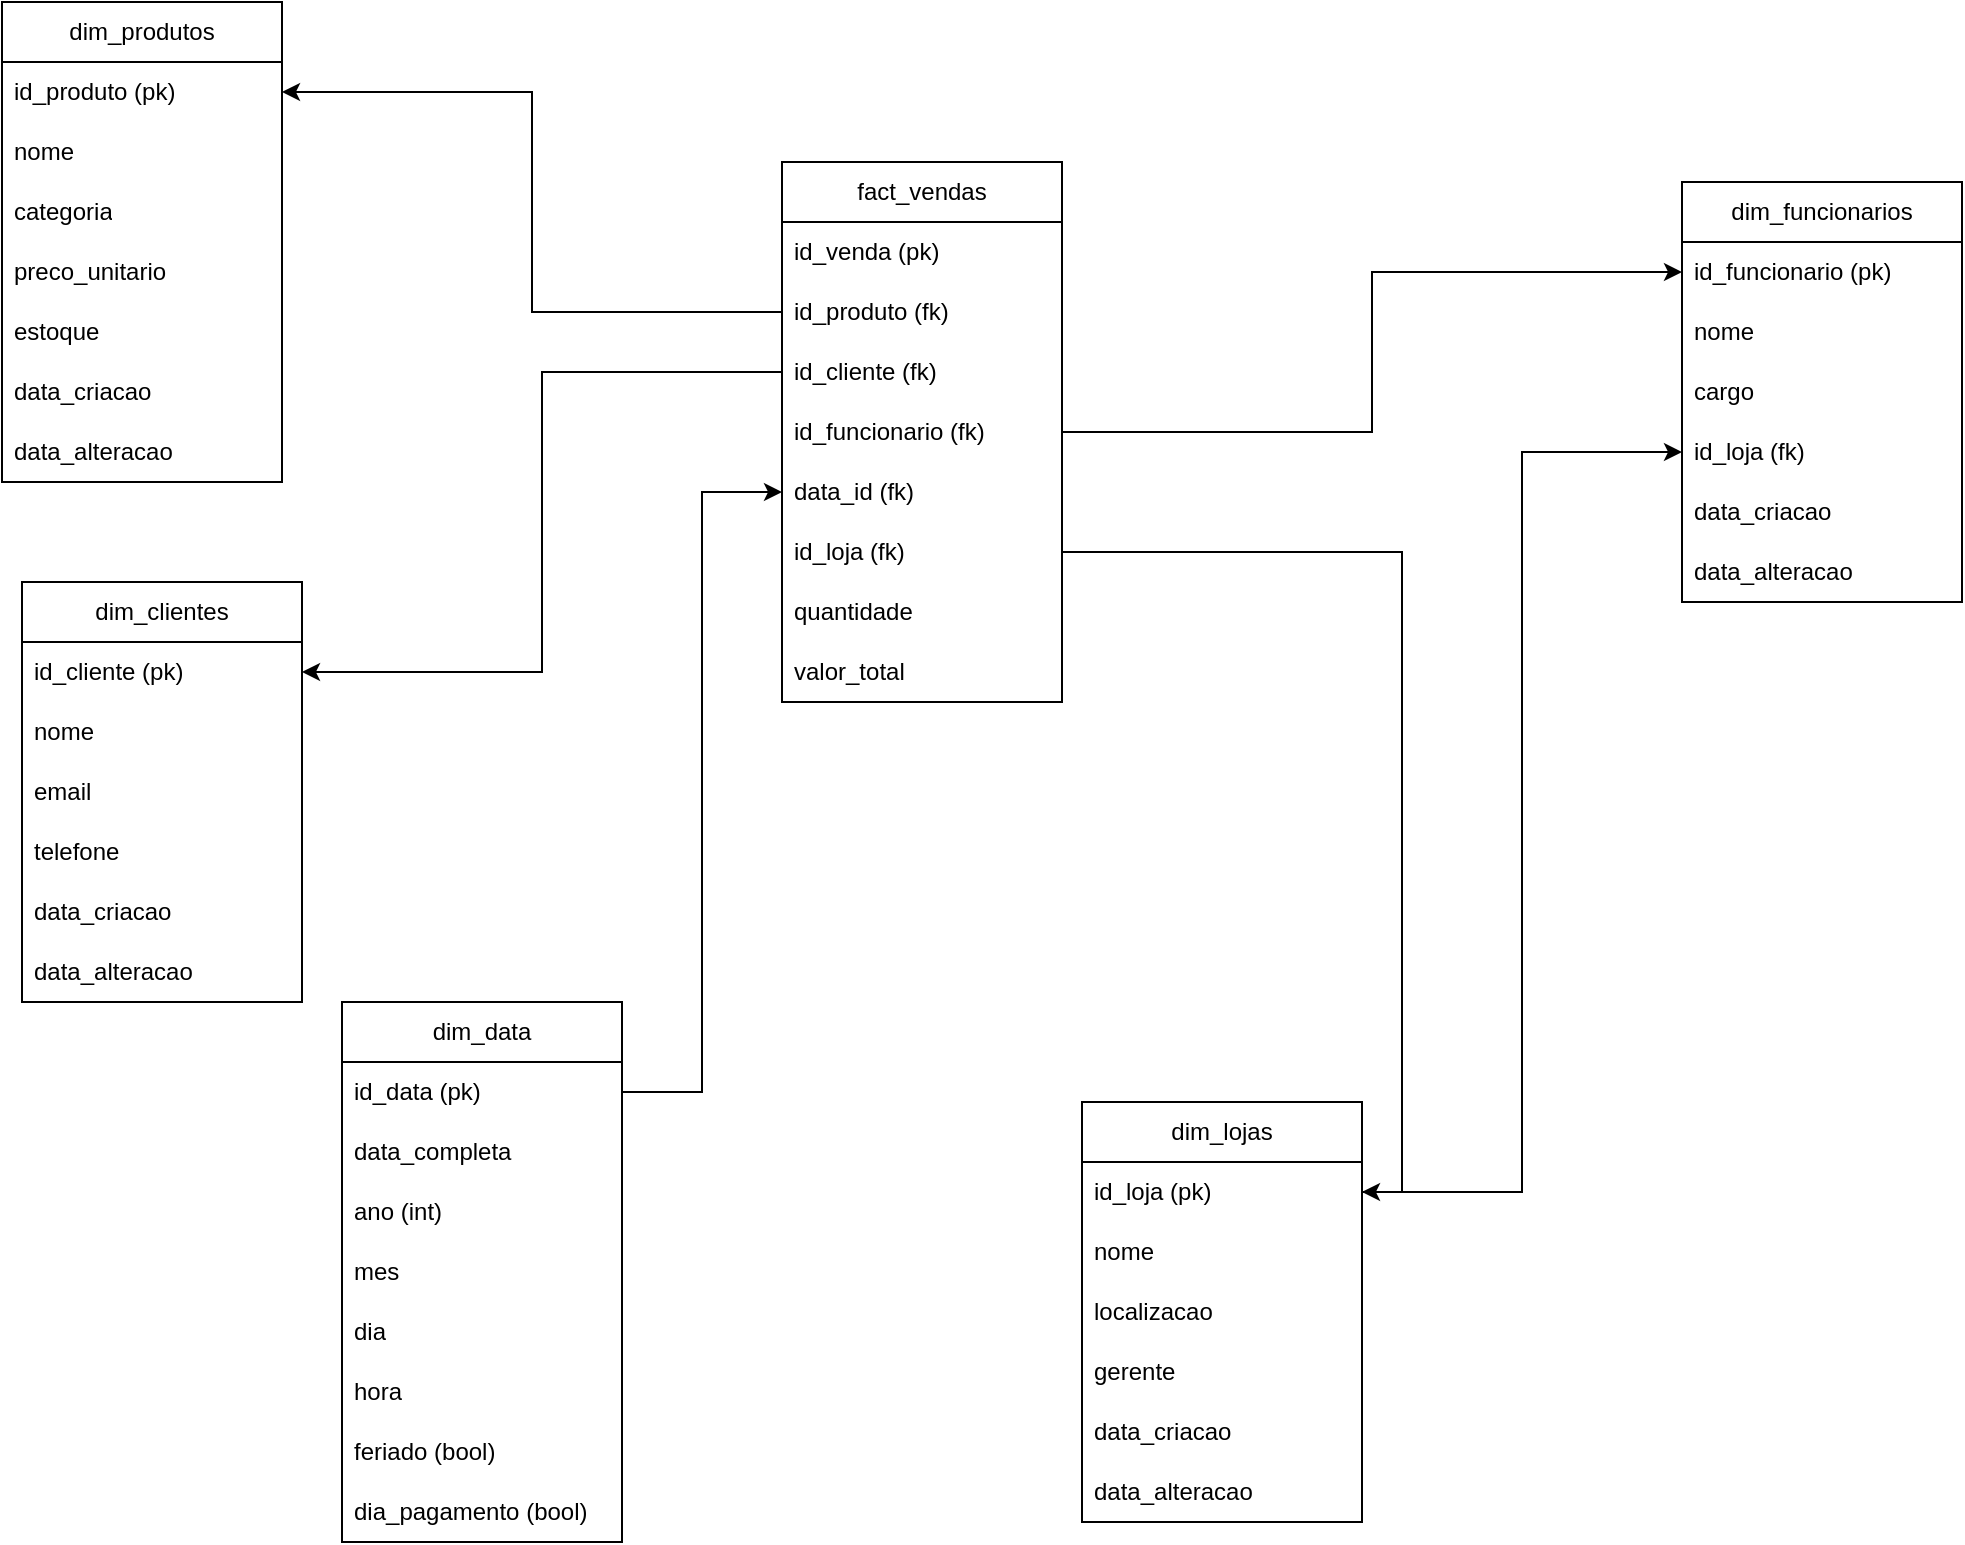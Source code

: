 <mxfile version="28.0.4" pages="2">
  <diagram name="Cenario 2" id="uk4uiT_LzMpk_ARk5PiJ">
    <mxGraphModel dx="1426" dy="777" grid="1" gridSize="10" guides="1" tooltips="1" connect="1" arrows="1" fold="1" page="1" pageScale="1" pageWidth="1169" pageHeight="827" math="0" shadow="0">
      <root>
        <mxCell id="CbLyd1rWi4z5yvEcUxCL-0" />
        <mxCell id="CbLyd1rWi4z5yvEcUxCL-1" parent="CbLyd1rWi4z5yvEcUxCL-0" />
        <mxCell id="R6aP7fGyWdEv9-0RN7Mx-10" value="dim_produtos" style="swimlane;fontStyle=0;childLayout=stackLayout;horizontal=1;startSize=30;horizontalStack=0;resizeParent=1;resizeParentMax=0;resizeLast=0;collapsible=1;marginBottom=0;whiteSpace=wrap;html=1;" vertex="1" parent="CbLyd1rWi4z5yvEcUxCL-1">
          <mxGeometry x="80" y="30" width="140" height="240" as="geometry">
            <mxRectangle x="170" y="230" width="90" height="30" as="alternateBounds" />
          </mxGeometry>
        </mxCell>
        <mxCell id="R6aP7fGyWdEv9-0RN7Mx-11" value="id_produto (pk)" style="text;strokeColor=none;fillColor=none;align=left;verticalAlign=middle;spacingLeft=4;spacingRight=4;overflow=hidden;points=[[0,0.5],[1,0.5]];portConstraint=eastwest;rotatable=0;whiteSpace=wrap;html=1;" vertex="1" parent="R6aP7fGyWdEv9-0RN7Mx-10">
          <mxGeometry y="30" width="140" height="30" as="geometry" />
        </mxCell>
        <mxCell id="R6aP7fGyWdEv9-0RN7Mx-12" value="nome" style="text;strokeColor=none;fillColor=none;align=left;verticalAlign=middle;spacingLeft=4;spacingRight=4;overflow=hidden;points=[[0,0.5],[1,0.5]];portConstraint=eastwest;rotatable=0;whiteSpace=wrap;html=1;" vertex="1" parent="R6aP7fGyWdEv9-0RN7Mx-10">
          <mxGeometry y="60" width="140" height="30" as="geometry" />
        </mxCell>
        <mxCell id="R6aP7fGyWdEv9-0RN7Mx-16" value="categoria" style="text;strokeColor=none;fillColor=none;align=left;verticalAlign=middle;spacingLeft=4;spacingRight=4;overflow=hidden;points=[[0,0.5],[1,0.5]];portConstraint=eastwest;rotatable=0;whiteSpace=wrap;html=1;" vertex="1" parent="R6aP7fGyWdEv9-0RN7Mx-10">
          <mxGeometry y="90" width="140" height="30" as="geometry" />
        </mxCell>
        <mxCell id="R6aP7fGyWdEv9-0RN7Mx-17" value="preco_unitario" style="text;strokeColor=none;fillColor=none;align=left;verticalAlign=middle;spacingLeft=4;spacingRight=4;overflow=hidden;points=[[0,0.5],[1,0.5]];portConstraint=eastwest;rotatable=0;whiteSpace=wrap;html=1;" vertex="1" parent="R6aP7fGyWdEv9-0RN7Mx-10">
          <mxGeometry y="120" width="140" height="30" as="geometry" />
        </mxCell>
        <mxCell id="R6aP7fGyWdEv9-0RN7Mx-58" value="estoque" style="text;strokeColor=none;fillColor=none;align=left;verticalAlign=middle;spacingLeft=4;spacingRight=4;overflow=hidden;points=[[0,0.5],[1,0.5]];portConstraint=eastwest;rotatable=0;whiteSpace=wrap;html=1;" vertex="1" parent="R6aP7fGyWdEv9-0RN7Mx-10">
          <mxGeometry y="150" width="140" height="30" as="geometry" />
        </mxCell>
        <mxCell id="R6aP7fGyWdEv9-0RN7Mx-13" value="data_criacao" style="text;strokeColor=none;fillColor=none;align=left;verticalAlign=middle;spacingLeft=4;spacingRight=4;overflow=hidden;points=[[0,0.5],[1,0.5]];portConstraint=eastwest;rotatable=0;whiteSpace=wrap;html=1;" vertex="1" parent="R6aP7fGyWdEv9-0RN7Mx-10">
          <mxGeometry y="180" width="140" height="30" as="geometry" />
        </mxCell>
        <mxCell id="R6aP7fGyWdEv9-0RN7Mx-59" value="data_alteracao" style="text;strokeColor=none;fillColor=none;align=left;verticalAlign=middle;spacingLeft=4;spacingRight=4;overflow=hidden;points=[[0,0.5],[1,0.5]];portConstraint=eastwest;rotatable=0;whiteSpace=wrap;html=1;" vertex="1" parent="R6aP7fGyWdEv9-0RN7Mx-10">
          <mxGeometry y="210" width="140" height="30" as="geometry" />
        </mxCell>
        <mxCell id="R6aP7fGyWdEv9-0RN7Mx-18" value="fact_vendas" style="swimlane;fontStyle=0;childLayout=stackLayout;horizontal=1;startSize=30;horizontalStack=0;resizeParent=1;resizeParentMax=0;resizeLast=0;collapsible=1;marginBottom=0;whiteSpace=wrap;html=1;" vertex="1" parent="CbLyd1rWi4z5yvEcUxCL-1">
          <mxGeometry x="470" y="110" width="140" height="270" as="geometry">
            <mxRectangle x="170" y="230" width="90" height="30" as="alternateBounds" />
          </mxGeometry>
        </mxCell>
        <mxCell id="R6aP7fGyWdEv9-0RN7Mx-19" value="id_venda (pk)" style="text;strokeColor=none;fillColor=none;align=left;verticalAlign=middle;spacingLeft=4;spacingRight=4;overflow=hidden;points=[[0,0.5],[1,0.5]];portConstraint=eastwest;rotatable=0;whiteSpace=wrap;html=1;" vertex="1" parent="R6aP7fGyWdEv9-0RN7Mx-18">
          <mxGeometry y="30" width="140" height="30" as="geometry" />
        </mxCell>
        <mxCell id="R6aP7fGyWdEv9-0RN7Mx-20" value="id_produto (fk)" style="text;strokeColor=none;fillColor=none;align=left;verticalAlign=middle;spacingLeft=4;spacingRight=4;overflow=hidden;points=[[0,0.5],[1,0.5]];portConstraint=eastwest;rotatable=0;whiteSpace=wrap;html=1;" vertex="1" parent="R6aP7fGyWdEv9-0RN7Mx-18">
          <mxGeometry y="60" width="140" height="30" as="geometry" />
        </mxCell>
        <mxCell id="R6aP7fGyWdEv9-0RN7Mx-51" value="id_cliente (fk)" style="text;strokeColor=none;fillColor=none;align=left;verticalAlign=middle;spacingLeft=4;spacingRight=4;overflow=hidden;points=[[0,0.5],[1,0.5]];portConstraint=eastwest;rotatable=0;whiteSpace=wrap;html=1;" vertex="1" parent="R6aP7fGyWdEv9-0RN7Mx-18">
          <mxGeometry y="90" width="140" height="30" as="geometry" />
        </mxCell>
        <mxCell id="R6aP7fGyWdEv9-0RN7Mx-22" value="id_funcionario (fk)" style="text;strokeColor=none;fillColor=none;align=left;verticalAlign=middle;spacingLeft=4;spacingRight=4;overflow=hidden;points=[[0,0.5],[1,0.5]];portConstraint=eastwest;rotatable=0;whiteSpace=wrap;html=1;" vertex="1" parent="R6aP7fGyWdEv9-0RN7Mx-18">
          <mxGeometry y="120" width="140" height="30" as="geometry" />
        </mxCell>
        <mxCell id="R6aP7fGyWdEv9-0RN7Mx-25" value="data_id (fk)" style="text;strokeColor=none;fillColor=none;align=left;verticalAlign=middle;spacingLeft=4;spacingRight=4;overflow=hidden;points=[[0,0.5],[1,0.5]];portConstraint=eastwest;rotatable=0;whiteSpace=wrap;html=1;" vertex="1" parent="R6aP7fGyWdEv9-0RN7Mx-18">
          <mxGeometry y="150" width="140" height="30" as="geometry" />
        </mxCell>
        <mxCell id="R6aP7fGyWdEv9-0RN7Mx-24" value="id_loja (fk)" style="text;strokeColor=none;fillColor=none;align=left;verticalAlign=middle;spacingLeft=4;spacingRight=4;overflow=hidden;points=[[0,0.5],[1,0.5]];portConstraint=eastwest;rotatable=0;whiteSpace=wrap;html=1;" vertex="1" parent="R6aP7fGyWdEv9-0RN7Mx-18">
          <mxGeometry y="180" width="140" height="30" as="geometry" />
        </mxCell>
        <mxCell id="R6aP7fGyWdEv9-0RN7Mx-26" value="quantidade" style="text;strokeColor=none;fillColor=none;align=left;verticalAlign=middle;spacingLeft=4;spacingRight=4;overflow=hidden;points=[[0,0.5],[1,0.5]];portConstraint=eastwest;rotatable=0;whiteSpace=wrap;html=1;" vertex="1" parent="R6aP7fGyWdEv9-0RN7Mx-18">
          <mxGeometry y="210" width="140" height="30" as="geometry" />
        </mxCell>
        <mxCell id="R6aP7fGyWdEv9-0RN7Mx-23" value="valor_total" style="text;strokeColor=none;fillColor=none;align=left;verticalAlign=middle;spacingLeft=4;spacingRight=4;overflow=hidden;points=[[0,0.5],[1,0.5]];portConstraint=eastwest;rotatable=0;whiteSpace=wrap;html=1;" vertex="1" parent="R6aP7fGyWdEv9-0RN7Mx-18">
          <mxGeometry y="240" width="140" height="30" as="geometry" />
        </mxCell>
        <mxCell id="R6aP7fGyWdEv9-0RN7Mx-27" value="dim_clientes" style="swimlane;fontStyle=0;childLayout=stackLayout;horizontal=1;startSize=30;horizontalStack=0;resizeParent=1;resizeParentMax=0;resizeLast=0;collapsible=1;marginBottom=0;whiteSpace=wrap;html=1;" vertex="1" parent="CbLyd1rWi4z5yvEcUxCL-1">
          <mxGeometry x="90" y="320" width="140" height="210" as="geometry">
            <mxRectangle x="170" y="230" width="90" height="30" as="alternateBounds" />
          </mxGeometry>
        </mxCell>
        <mxCell id="R6aP7fGyWdEv9-0RN7Mx-28" value="id_cliente (pk)" style="text;strokeColor=none;fillColor=none;align=left;verticalAlign=middle;spacingLeft=4;spacingRight=4;overflow=hidden;points=[[0,0.5],[1,0.5]];portConstraint=eastwest;rotatable=0;whiteSpace=wrap;html=1;" vertex="1" parent="R6aP7fGyWdEv9-0RN7Mx-27">
          <mxGeometry y="30" width="140" height="30" as="geometry" />
        </mxCell>
        <mxCell id="R6aP7fGyWdEv9-0RN7Mx-29" value="nome" style="text;strokeColor=none;fillColor=none;align=left;verticalAlign=middle;spacingLeft=4;spacingRight=4;overflow=hidden;points=[[0,0.5],[1,0.5]];portConstraint=eastwest;rotatable=0;whiteSpace=wrap;html=1;" vertex="1" parent="R6aP7fGyWdEv9-0RN7Mx-27">
          <mxGeometry y="60" width="140" height="30" as="geometry" />
        </mxCell>
        <mxCell id="R6aP7fGyWdEv9-0RN7Mx-30" value="email" style="text;strokeColor=none;fillColor=none;align=left;verticalAlign=middle;spacingLeft=4;spacingRight=4;overflow=hidden;points=[[0,0.5],[1,0.5]];portConstraint=eastwest;rotatable=0;whiteSpace=wrap;html=1;" vertex="1" parent="R6aP7fGyWdEv9-0RN7Mx-27">
          <mxGeometry y="90" width="140" height="30" as="geometry" />
        </mxCell>
        <mxCell id="R6aP7fGyWdEv9-0RN7Mx-31" value="telefone" style="text;strokeColor=none;fillColor=none;align=left;verticalAlign=middle;spacingLeft=4;spacingRight=4;overflow=hidden;points=[[0,0.5],[1,0.5]];portConstraint=eastwest;rotatable=0;whiteSpace=wrap;html=1;" vertex="1" parent="R6aP7fGyWdEv9-0RN7Mx-27">
          <mxGeometry y="120" width="140" height="30" as="geometry" />
        </mxCell>
        <mxCell id="R6aP7fGyWdEv9-0RN7Mx-60" value="data_criacao" style="text;strokeColor=none;fillColor=none;align=left;verticalAlign=middle;spacingLeft=4;spacingRight=4;overflow=hidden;points=[[0,0.5],[1,0.5]];portConstraint=eastwest;rotatable=0;whiteSpace=wrap;html=1;" vertex="1" parent="R6aP7fGyWdEv9-0RN7Mx-27">
          <mxGeometry y="150" width="140" height="30" as="geometry" />
        </mxCell>
        <mxCell id="R6aP7fGyWdEv9-0RN7Mx-61" value="data_alteracao" style="text;strokeColor=none;fillColor=none;align=left;verticalAlign=middle;spacingLeft=4;spacingRight=4;overflow=hidden;points=[[0,0.5],[1,0.5]];portConstraint=eastwest;rotatable=0;whiteSpace=wrap;html=1;" vertex="1" parent="R6aP7fGyWdEv9-0RN7Mx-27">
          <mxGeometry y="180" width="140" height="30" as="geometry" />
        </mxCell>
        <mxCell id="R6aP7fGyWdEv9-0RN7Mx-36" value="dim_funcionarios" style="swimlane;fontStyle=0;childLayout=stackLayout;horizontal=1;startSize=30;horizontalStack=0;resizeParent=1;resizeParentMax=0;resizeLast=0;collapsible=1;marginBottom=0;whiteSpace=wrap;html=1;" vertex="1" parent="CbLyd1rWi4z5yvEcUxCL-1">
          <mxGeometry x="920" y="120" width="140" height="210" as="geometry">
            <mxRectangle x="170" y="230" width="90" height="30" as="alternateBounds" />
          </mxGeometry>
        </mxCell>
        <mxCell id="R6aP7fGyWdEv9-0RN7Mx-37" value="id_funcionario (pk)" style="text;strokeColor=none;fillColor=none;align=left;verticalAlign=middle;spacingLeft=4;spacingRight=4;overflow=hidden;points=[[0,0.5],[1,0.5]];portConstraint=eastwest;rotatable=0;whiteSpace=wrap;html=1;" vertex="1" parent="R6aP7fGyWdEv9-0RN7Mx-36">
          <mxGeometry y="30" width="140" height="30" as="geometry" />
        </mxCell>
        <mxCell id="R6aP7fGyWdEv9-0RN7Mx-38" value="nome" style="text;strokeColor=none;fillColor=none;align=left;verticalAlign=middle;spacingLeft=4;spacingRight=4;overflow=hidden;points=[[0,0.5],[1,0.5]];portConstraint=eastwest;rotatable=0;whiteSpace=wrap;html=1;" vertex="1" parent="R6aP7fGyWdEv9-0RN7Mx-36">
          <mxGeometry y="60" width="140" height="30" as="geometry" />
        </mxCell>
        <mxCell id="R6aP7fGyWdEv9-0RN7Mx-39" value="cargo" style="text;strokeColor=none;fillColor=none;align=left;verticalAlign=middle;spacingLeft=4;spacingRight=4;overflow=hidden;points=[[0,0.5],[1,0.5]];portConstraint=eastwest;rotatable=0;whiteSpace=wrap;html=1;" vertex="1" parent="R6aP7fGyWdEv9-0RN7Mx-36">
          <mxGeometry y="90" width="140" height="30" as="geometry" />
        </mxCell>
        <mxCell id="R6aP7fGyWdEv9-0RN7Mx-40" value="id_loja (fk)" style="text;strokeColor=none;fillColor=none;align=left;verticalAlign=middle;spacingLeft=4;spacingRight=4;overflow=hidden;points=[[0,0.5],[1,0.5]];portConstraint=eastwest;rotatable=0;whiteSpace=wrap;html=1;" vertex="1" parent="R6aP7fGyWdEv9-0RN7Mx-36">
          <mxGeometry y="120" width="140" height="30" as="geometry" />
        </mxCell>
        <mxCell id="R6aP7fGyWdEv9-0RN7Mx-62" value="data_criacao" style="text;strokeColor=none;fillColor=none;align=left;verticalAlign=middle;spacingLeft=4;spacingRight=4;overflow=hidden;points=[[0,0.5],[1,0.5]];portConstraint=eastwest;rotatable=0;whiteSpace=wrap;html=1;" vertex="1" parent="R6aP7fGyWdEv9-0RN7Mx-36">
          <mxGeometry y="150" width="140" height="30" as="geometry" />
        </mxCell>
        <mxCell id="R6aP7fGyWdEv9-0RN7Mx-63" value="data_alteracao" style="text;strokeColor=none;fillColor=none;align=left;verticalAlign=middle;spacingLeft=4;spacingRight=4;overflow=hidden;points=[[0,0.5],[1,0.5]];portConstraint=eastwest;rotatable=0;whiteSpace=wrap;html=1;" vertex="1" parent="R6aP7fGyWdEv9-0RN7Mx-36">
          <mxGeometry y="180" width="140" height="30" as="geometry" />
        </mxCell>
        <mxCell id="R6aP7fGyWdEv9-0RN7Mx-45" value="dim_lojas" style="swimlane;fontStyle=0;childLayout=stackLayout;horizontal=1;startSize=30;horizontalStack=0;resizeParent=1;resizeParentMax=0;resizeLast=0;collapsible=1;marginBottom=0;whiteSpace=wrap;html=1;" vertex="1" parent="CbLyd1rWi4z5yvEcUxCL-1">
          <mxGeometry x="620" y="580" width="140" height="210" as="geometry">
            <mxRectangle x="170" y="230" width="90" height="30" as="alternateBounds" />
          </mxGeometry>
        </mxCell>
        <mxCell id="R6aP7fGyWdEv9-0RN7Mx-46" value="id_loja (pk)" style="text;strokeColor=none;fillColor=none;align=left;verticalAlign=middle;spacingLeft=4;spacingRight=4;overflow=hidden;points=[[0,0.5],[1,0.5]];portConstraint=eastwest;rotatable=0;whiteSpace=wrap;html=1;" vertex="1" parent="R6aP7fGyWdEv9-0RN7Mx-45">
          <mxGeometry y="30" width="140" height="30" as="geometry" />
        </mxCell>
        <mxCell id="R6aP7fGyWdEv9-0RN7Mx-47" value="nome" style="text;strokeColor=none;fillColor=none;align=left;verticalAlign=middle;spacingLeft=4;spacingRight=4;overflow=hidden;points=[[0,0.5],[1,0.5]];portConstraint=eastwest;rotatable=0;whiteSpace=wrap;html=1;" vertex="1" parent="R6aP7fGyWdEv9-0RN7Mx-45">
          <mxGeometry y="60" width="140" height="30" as="geometry" />
        </mxCell>
        <mxCell id="R6aP7fGyWdEv9-0RN7Mx-48" value="localizacao" style="text;strokeColor=none;fillColor=none;align=left;verticalAlign=middle;spacingLeft=4;spacingRight=4;overflow=hidden;points=[[0,0.5],[1,0.5]];portConstraint=eastwest;rotatable=0;whiteSpace=wrap;html=1;" vertex="1" parent="R6aP7fGyWdEv9-0RN7Mx-45">
          <mxGeometry y="90" width="140" height="30" as="geometry" />
        </mxCell>
        <mxCell id="R6aP7fGyWdEv9-0RN7Mx-49" value="gerente" style="text;strokeColor=none;fillColor=none;align=left;verticalAlign=middle;spacingLeft=4;spacingRight=4;overflow=hidden;points=[[0,0.5],[1,0.5]];portConstraint=eastwest;rotatable=0;whiteSpace=wrap;html=1;" vertex="1" parent="R6aP7fGyWdEv9-0RN7Mx-45">
          <mxGeometry y="120" width="140" height="30" as="geometry" />
        </mxCell>
        <mxCell id="R6aP7fGyWdEv9-0RN7Mx-64" value="data_criacao" style="text;strokeColor=none;fillColor=none;align=left;verticalAlign=middle;spacingLeft=4;spacingRight=4;overflow=hidden;points=[[0,0.5],[1,0.5]];portConstraint=eastwest;rotatable=0;whiteSpace=wrap;html=1;" vertex="1" parent="R6aP7fGyWdEv9-0RN7Mx-45">
          <mxGeometry y="150" width="140" height="30" as="geometry" />
        </mxCell>
        <mxCell id="R6aP7fGyWdEv9-0RN7Mx-65" value="data_alteracao" style="text;strokeColor=none;fillColor=none;align=left;verticalAlign=middle;spacingLeft=4;spacingRight=4;overflow=hidden;points=[[0,0.5],[1,0.5]];portConstraint=eastwest;rotatable=0;whiteSpace=wrap;html=1;" vertex="1" parent="R6aP7fGyWdEv9-0RN7Mx-45">
          <mxGeometry y="180" width="140" height="30" as="geometry" />
        </mxCell>
        <mxCell id="R6aP7fGyWdEv9-0RN7Mx-53" style="edgeStyle=orthogonalEdgeStyle;rounded=0;orthogonalLoop=1;jettySize=auto;html=1;entryX=0;entryY=0.5;entryDx=0;entryDy=0;" edge="1" parent="CbLyd1rWi4z5yvEcUxCL-1" source="R6aP7fGyWdEv9-0RN7Mx-22" target="R6aP7fGyWdEv9-0RN7Mx-37">
          <mxGeometry relative="1" as="geometry" />
        </mxCell>
        <mxCell id="R6aP7fGyWdEv9-0RN7Mx-55" style="edgeStyle=orthogonalEdgeStyle;rounded=0;orthogonalLoop=1;jettySize=auto;html=1;entryX=1;entryY=0.5;entryDx=0;entryDy=0;" edge="1" parent="CbLyd1rWi4z5yvEcUxCL-1" source="R6aP7fGyWdEv9-0RN7Mx-24" target="R6aP7fGyWdEv9-0RN7Mx-46">
          <mxGeometry relative="1" as="geometry" />
        </mxCell>
        <mxCell id="R6aP7fGyWdEv9-0RN7Mx-57" style="edgeStyle=orthogonalEdgeStyle;rounded=0;orthogonalLoop=1;jettySize=auto;html=1;entryX=0;entryY=0.5;entryDx=0;entryDy=0;" edge="1" parent="CbLyd1rWi4z5yvEcUxCL-1" source="R6aP7fGyWdEv9-0RN7Mx-46" target="R6aP7fGyWdEv9-0RN7Mx-40">
          <mxGeometry relative="1" as="geometry" />
        </mxCell>
        <mxCell id="R6aP7fGyWdEv9-0RN7Mx-74" style="edgeStyle=orthogonalEdgeStyle;rounded=0;orthogonalLoop=1;jettySize=auto;html=1;exitX=1;exitY=0.5;exitDx=0;exitDy=0;" edge="1" parent="CbLyd1rWi4z5yvEcUxCL-1" source="R6aP7fGyWdEv9-0RN7Mx-67" target="R6aP7fGyWdEv9-0RN7Mx-25">
          <mxGeometry relative="1" as="geometry" />
        </mxCell>
        <mxCell id="R6aP7fGyWdEv9-0RN7Mx-66" value="dim_data" style="swimlane;fontStyle=0;childLayout=stackLayout;horizontal=1;startSize=30;horizontalStack=0;resizeParent=1;resizeParentMax=0;resizeLast=0;collapsible=1;marginBottom=0;whiteSpace=wrap;html=1;" vertex="1" parent="CbLyd1rWi4z5yvEcUxCL-1">
          <mxGeometry x="250" y="530" width="140" height="270" as="geometry">
            <mxRectangle x="170" y="230" width="90" height="30" as="alternateBounds" />
          </mxGeometry>
        </mxCell>
        <mxCell id="R6aP7fGyWdEv9-0RN7Mx-67" value="id_data (pk)" style="text;strokeColor=none;fillColor=none;align=left;verticalAlign=middle;spacingLeft=4;spacingRight=4;overflow=hidden;points=[[0,0.5],[1,0.5]];portConstraint=eastwest;rotatable=0;whiteSpace=wrap;html=1;" vertex="1" parent="R6aP7fGyWdEv9-0RN7Mx-66">
          <mxGeometry y="30" width="140" height="30" as="geometry" />
        </mxCell>
        <mxCell id="R6aP7fGyWdEv9-0RN7Mx-68" value="data_completa" style="text;strokeColor=none;fillColor=none;align=left;verticalAlign=middle;spacingLeft=4;spacingRight=4;overflow=hidden;points=[[0,0.5],[1,0.5]];portConstraint=eastwest;rotatable=0;whiteSpace=wrap;html=1;" vertex="1" parent="R6aP7fGyWdEv9-0RN7Mx-66">
          <mxGeometry y="60" width="140" height="30" as="geometry" />
        </mxCell>
        <mxCell id="R6aP7fGyWdEv9-0RN7Mx-69" value="ano (int)" style="text;strokeColor=none;fillColor=none;align=left;verticalAlign=middle;spacingLeft=4;spacingRight=4;overflow=hidden;points=[[0,0.5],[1,0.5]];portConstraint=eastwest;rotatable=0;whiteSpace=wrap;html=1;" vertex="1" parent="R6aP7fGyWdEv9-0RN7Mx-66">
          <mxGeometry y="90" width="140" height="30" as="geometry" />
        </mxCell>
        <mxCell id="R6aP7fGyWdEv9-0RN7Mx-71" value="mes" style="text;strokeColor=none;fillColor=none;align=left;verticalAlign=middle;spacingLeft=4;spacingRight=4;overflow=hidden;points=[[0,0.5],[1,0.5]];portConstraint=eastwest;rotatable=0;whiteSpace=wrap;html=1;" vertex="1" parent="R6aP7fGyWdEv9-0RN7Mx-66">
          <mxGeometry y="120" width="140" height="30" as="geometry" />
        </mxCell>
        <mxCell id="R6aP7fGyWdEv9-0RN7Mx-75" value="dia" style="text;strokeColor=none;fillColor=none;align=left;verticalAlign=middle;spacingLeft=4;spacingRight=4;overflow=hidden;points=[[0,0.5],[1,0.5]];portConstraint=eastwest;rotatable=0;whiteSpace=wrap;html=1;" vertex="1" parent="R6aP7fGyWdEv9-0RN7Mx-66">
          <mxGeometry y="150" width="140" height="30" as="geometry" />
        </mxCell>
        <mxCell id="R6aP7fGyWdEv9-0RN7Mx-72" value="hora" style="text;strokeColor=none;fillColor=none;align=left;verticalAlign=middle;spacingLeft=4;spacingRight=4;overflow=hidden;points=[[0,0.5],[1,0.5]];portConstraint=eastwest;rotatable=0;whiteSpace=wrap;html=1;" vertex="1" parent="R6aP7fGyWdEv9-0RN7Mx-66">
          <mxGeometry y="180" width="140" height="30" as="geometry" />
        </mxCell>
        <mxCell id="R6aP7fGyWdEv9-0RN7Mx-80" value="feriado (bool)" style="text;strokeColor=none;fillColor=none;align=left;verticalAlign=middle;spacingLeft=4;spacingRight=4;overflow=hidden;points=[[0,0.5],[1,0.5]];portConstraint=eastwest;rotatable=0;whiteSpace=wrap;html=1;" vertex="1" parent="R6aP7fGyWdEv9-0RN7Mx-66">
          <mxGeometry y="210" width="140" height="30" as="geometry" />
        </mxCell>
        <mxCell id="R6aP7fGyWdEv9-0RN7Mx-81" value="dia_pagamento (bool)" style="text;strokeColor=none;fillColor=none;align=left;verticalAlign=middle;spacingLeft=4;spacingRight=4;overflow=hidden;points=[[0,0.5],[1,0.5]];portConstraint=eastwest;rotatable=0;whiteSpace=wrap;html=1;" vertex="1" parent="R6aP7fGyWdEv9-0RN7Mx-66">
          <mxGeometry y="240" width="140" height="30" as="geometry" />
        </mxCell>
        <mxCell id="R6aP7fGyWdEv9-0RN7Mx-76" style="edgeStyle=orthogonalEdgeStyle;rounded=0;orthogonalLoop=1;jettySize=auto;html=1;entryX=1;entryY=0.5;entryDx=0;entryDy=0;exitX=0;exitY=0.5;exitDx=0;exitDy=0;" edge="1" parent="CbLyd1rWi4z5yvEcUxCL-1" source="R6aP7fGyWdEv9-0RN7Mx-20" target="R6aP7fGyWdEv9-0RN7Mx-11">
          <mxGeometry relative="1" as="geometry" />
        </mxCell>
        <mxCell id="R6aP7fGyWdEv9-0RN7Mx-77" style="edgeStyle=orthogonalEdgeStyle;rounded=0;orthogonalLoop=1;jettySize=auto;html=1;entryX=1;entryY=0.5;entryDx=0;entryDy=0;" edge="1" parent="CbLyd1rWi4z5yvEcUxCL-1" source="R6aP7fGyWdEv9-0RN7Mx-51" target="R6aP7fGyWdEv9-0RN7Mx-28">
          <mxGeometry relative="1" as="geometry" />
        </mxCell>
      </root>
    </mxGraphModel>
  </diagram>
  <diagram name="Cenario 4" id="lQiTKxL31qg5ZR0Ul3zu">
    <mxGraphModel dx="1426" dy="777" grid="1" gridSize="10" guides="1" tooltips="1" connect="1" arrows="1" fold="1" page="1" pageScale="1" pageWidth="1169" pageHeight="827" math="0" shadow="0">
      <root>
        <mxCell id="0" />
        <mxCell id="1" parent="0" />
        <mxCell id="y7XQ8cCP44gINYRC2CR5-4" style="edgeStyle=orthogonalEdgeStyle;rounded=0;orthogonalLoop=1;jettySize=auto;html=1;" edge="1" parent="1" target="y7XQ8cCP44gINYRC2CR5-3">
          <mxGeometry relative="1" as="geometry">
            <mxPoint x="284.993" y="339" as="sourcePoint" />
          </mxGeometry>
        </mxCell>
        <mxCell id="y7XQ8cCP44gINYRC2CR5-6" style="edgeStyle=orthogonalEdgeStyle;rounded=0;orthogonalLoop=1;jettySize=auto;html=1;" edge="1" parent="1" source="y7XQ8cCP44gINYRC2CR5-3">
          <mxGeometry relative="1" as="geometry">
            <mxPoint x="630.007" y="339" as="targetPoint" />
          </mxGeometry>
        </mxCell>
        <mxCell id="y7XQ8cCP44gINYRC2CR5-3" value="ApacheSpark" style="rounded=0;whiteSpace=wrap;html=1;" vertex="1" parent="1">
          <mxGeometry x="390" y="309" width="120" height="60" as="geometry" />
        </mxCell>
        <mxCell id="y7XQ8cCP44gINYRC2CR5-8" style="edgeStyle=orthogonalEdgeStyle;rounded=0;orthogonalLoop=1;jettySize=auto;html=1;" edge="1" parent="1" source="y7XQ8cCP44gINYRC2CR5-7" target="y7XQ8cCP44gINYRC2CR5-3">
          <mxGeometry relative="1" as="geometry" />
        </mxCell>
        <mxCell id="y7XQ8cCP44gINYRC2CR5-7" value="Orquestrador" style="rounded=1;whiteSpace=wrap;html=1;" vertex="1" parent="1">
          <mxGeometry x="390" y="150" width="120" height="60" as="geometry" />
        </mxCell>
        <mxCell id="y7XQ8cCP44gINYRC2CR5-9" value="" style="outlineConnect=0;dashed=0;verticalLabelPosition=bottom;verticalAlign=top;align=center;html=1;shape=mxgraph.aws3.redshift;fillColor=#2E73B8;gradientColor=none;" vertex="1" parent="1">
          <mxGeometry x="760" y="299" width="67.5" height="75" as="geometry" />
        </mxCell>
        <mxCell id="y7XQ8cCP44gINYRC2CR5-10" value="" style="outlineConnect=0;dashed=0;verticalLabelPosition=bottom;verticalAlign=top;align=center;html=1;shape=mxgraph.aws3.s3;fillColor=#E05243;gradientColor=none;" vertex="1" parent="1">
          <mxGeometry x="200" y="292.5" width="76.5" height="93" as="geometry" />
        </mxCell>
        <mxCell id="y7XQ8cCP44gINYRC2CR5-13" style="edgeStyle=orthogonalEdgeStyle;rounded=0;orthogonalLoop=1;jettySize=auto;html=1;" edge="1" parent="1" source="y7XQ8cCP44gINYRC2CR5-11" target="y7XQ8cCP44gINYRC2CR5-9">
          <mxGeometry relative="1" as="geometry" />
        </mxCell>
        <mxCell id="y7XQ8cCP44gINYRC2CR5-15" style="edgeStyle=orthogonalEdgeStyle;rounded=0;orthogonalLoop=1;jettySize=auto;html=1;exitX=0.5;exitY=1;exitDx=0;exitDy=0;exitPerimeter=0;entryX=0;entryY=0.5;entryDx=0;entryDy=0;entryPerimeter=0;" edge="1" parent="1" source="y7XQ8cCP44gINYRC2CR5-11" target="y7XQ8cCP44gINYRC2CR5-14">
          <mxGeometry relative="1" as="geometry">
            <mxPoint x="620" y="440" as="sourcePoint" />
            <mxPoint x="703.8" y="543.5" as="targetPoint" />
          </mxGeometry>
        </mxCell>
        <mxCell id="y7XQ8cCP44gINYRC2CR5-11" value="" style="outlineConnect=0;dashed=0;verticalLabelPosition=bottom;verticalAlign=top;align=center;html=1;shape=mxgraph.aws3.s3;fillColor=#E05243;gradientColor=none;" vertex="1" parent="1">
          <mxGeometry x="630" y="290" width="76.5" height="93" as="geometry" />
        </mxCell>
        <UserObject label="https://aws.amazon.com/pt/blogs/big-data/using-amazon-s3-tables-with-amazon-redshift-to-query-apache-iceberg-tables/" link="https://aws.amazon.com/pt/blogs/big-data/using-amazon-s3-tables-with-amazon-redshift-to-query-apache-iceberg-tables/" id="y7XQ8cCP44gINYRC2CR5-12">
          <mxCell style="text;whiteSpace=wrap;" vertex="1" parent="1">
            <mxGeometry x="550" y="550" width="560" height="50" as="geometry" />
          </mxCell>
        </UserObject>
        <mxCell id="y7XQ8cCP44gINYRC2CR5-14" value="" style="outlineConnect=0;dashed=0;verticalLabelPosition=bottom;verticalAlign=top;align=center;html=1;shape=mxgraph.aws3.athena;fillColor=#F58534;gradientColor=none;" vertex="1" parent="1">
          <mxGeometry x="752" y="440" width="76.5" height="76.5" as="geometry" />
        </mxCell>
      </root>
    </mxGraphModel>
  </diagram>
</mxfile>
